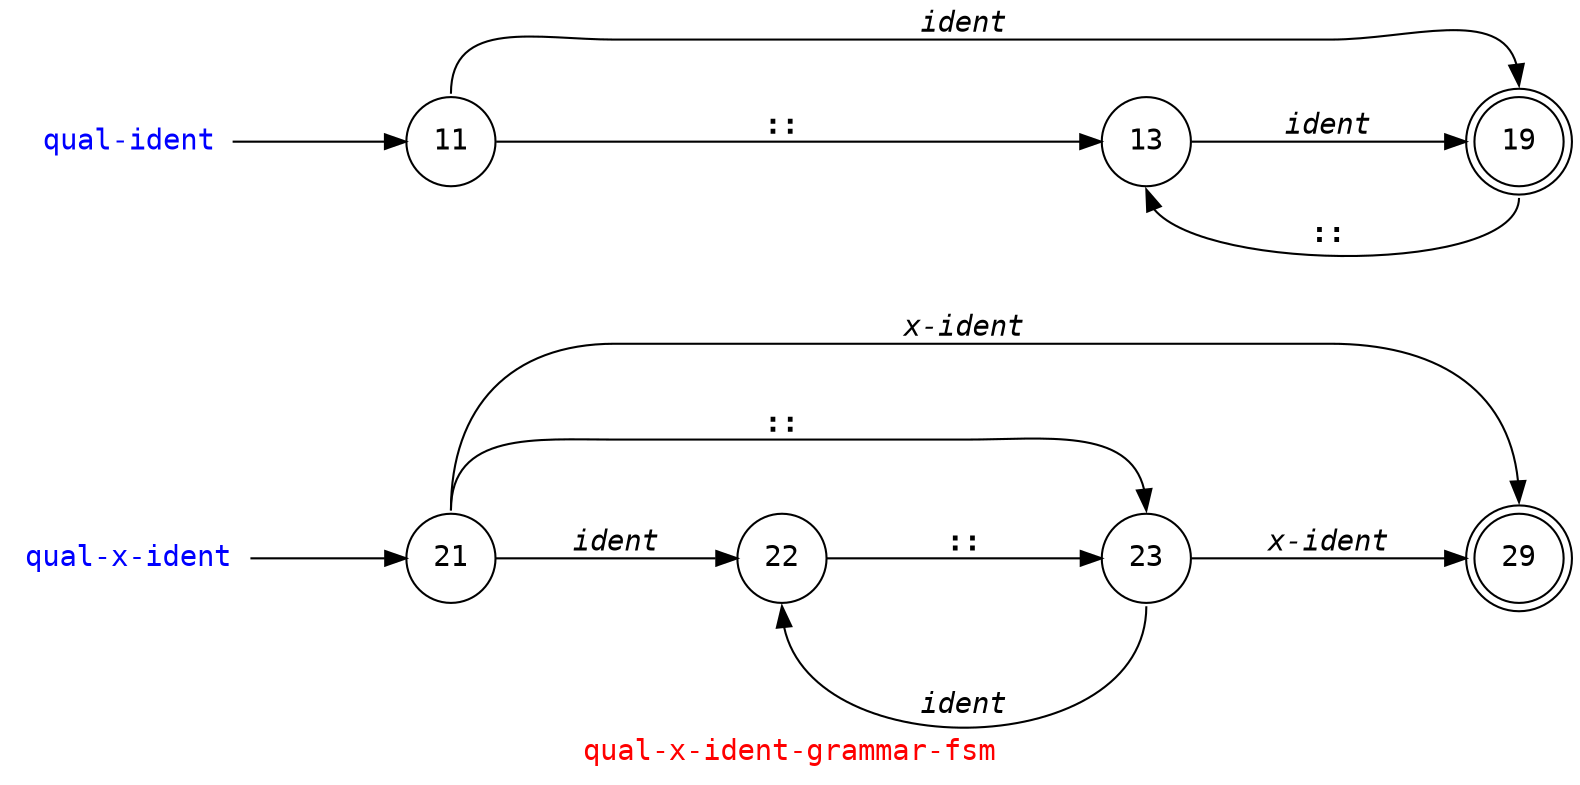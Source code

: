 // Copyright (C) 2007 - 2015 Robert Nielsen <robert@dakota.org>
//
// Licensed under the Apache License, Version 2.0 (the "License");
// you may not use this file except in compliance with the License.
// You may obtain a copy of the License at
//
//      http://www.apache.org/licenses/LICENSE-2.0
//
// Unless required by applicable law or agreed to in writing, software
// distributed under the License is distributed on an "AS IS" BASIS,
// WITHOUT WARRANTIES OR CONDITIONS OF ANY KIND, either express or implied.
// See the License for the specific language governing permissions and
// limitations under the License.

digraph "qual-x-ident-grammar-fsm"
{
  graph [ label = "\G", fontname = "Courier", fontcolor = red, fontsize = 14,
          rankdir = LR,
          center = true,
          //size = "7.5,10", page = "8.5,11",
          ];
  node [ shape = circle, fontname = "Courier", fontsize = 14 ];
  //node [ label = "" ]; // comment out this line if you want the node names displayed

  // on OS X/darwin it wants Courier-Bold and Courier-Oblique
  edge [ fontname = "Courier-Oblique", minlen = 2, fontsize = 14 ];

  20 -> 21;
  20 [ label = "qual-x-ident", shape = none, fontcolor = blue ];
  21 -> 22 [ label = "ident", weight = 4 ];
  21 -> 23 [ label = "::", fontname = "Courier-Bold", tailport = n, headport = n ];
  21 -> 29 [ label = "x-ident", tailport = n, headport = n ];
  22 -> 23 [ label = "::", fontname = "Courier-Bold", weight = 4 ];
  23 -> 22 [ label = "ident", tailport = s, headport = s ];
  23 -> 29 [ label = "x-ident", weight = 4 ];
  29 [ shape = doublecircle ];
  
  10 -> 11;
  10 [ label = "qual-ident", shape = none, fontcolor = blue ];
  11 -> 13 [ label = "::", fontname = "Courier-Bold", weight = 4 ];
  11 -> 19 [ label = "ident", tailport = n, headport = n ];
  13 -> 19 [ label = "ident", weight = 4 ];
  19 -> 13 [ label = "::", fontname = "Courier-Bold", tailport = s, headport = s ];
  19 [ shape = doublecircle ];

  subgraph { graph [ rank = same ]; 11; 21 }
  subgraph { graph [ rank = same ]; 19; 29 }

  subgraph { graph [ rank = source ]; 10; }
  subgraph { graph [ rank = sink   ]; 19; }

  subgraph { graph [ rank = source ]; 20; }
  subgraph { graph [ rank = sink   ]; 29; }
}
